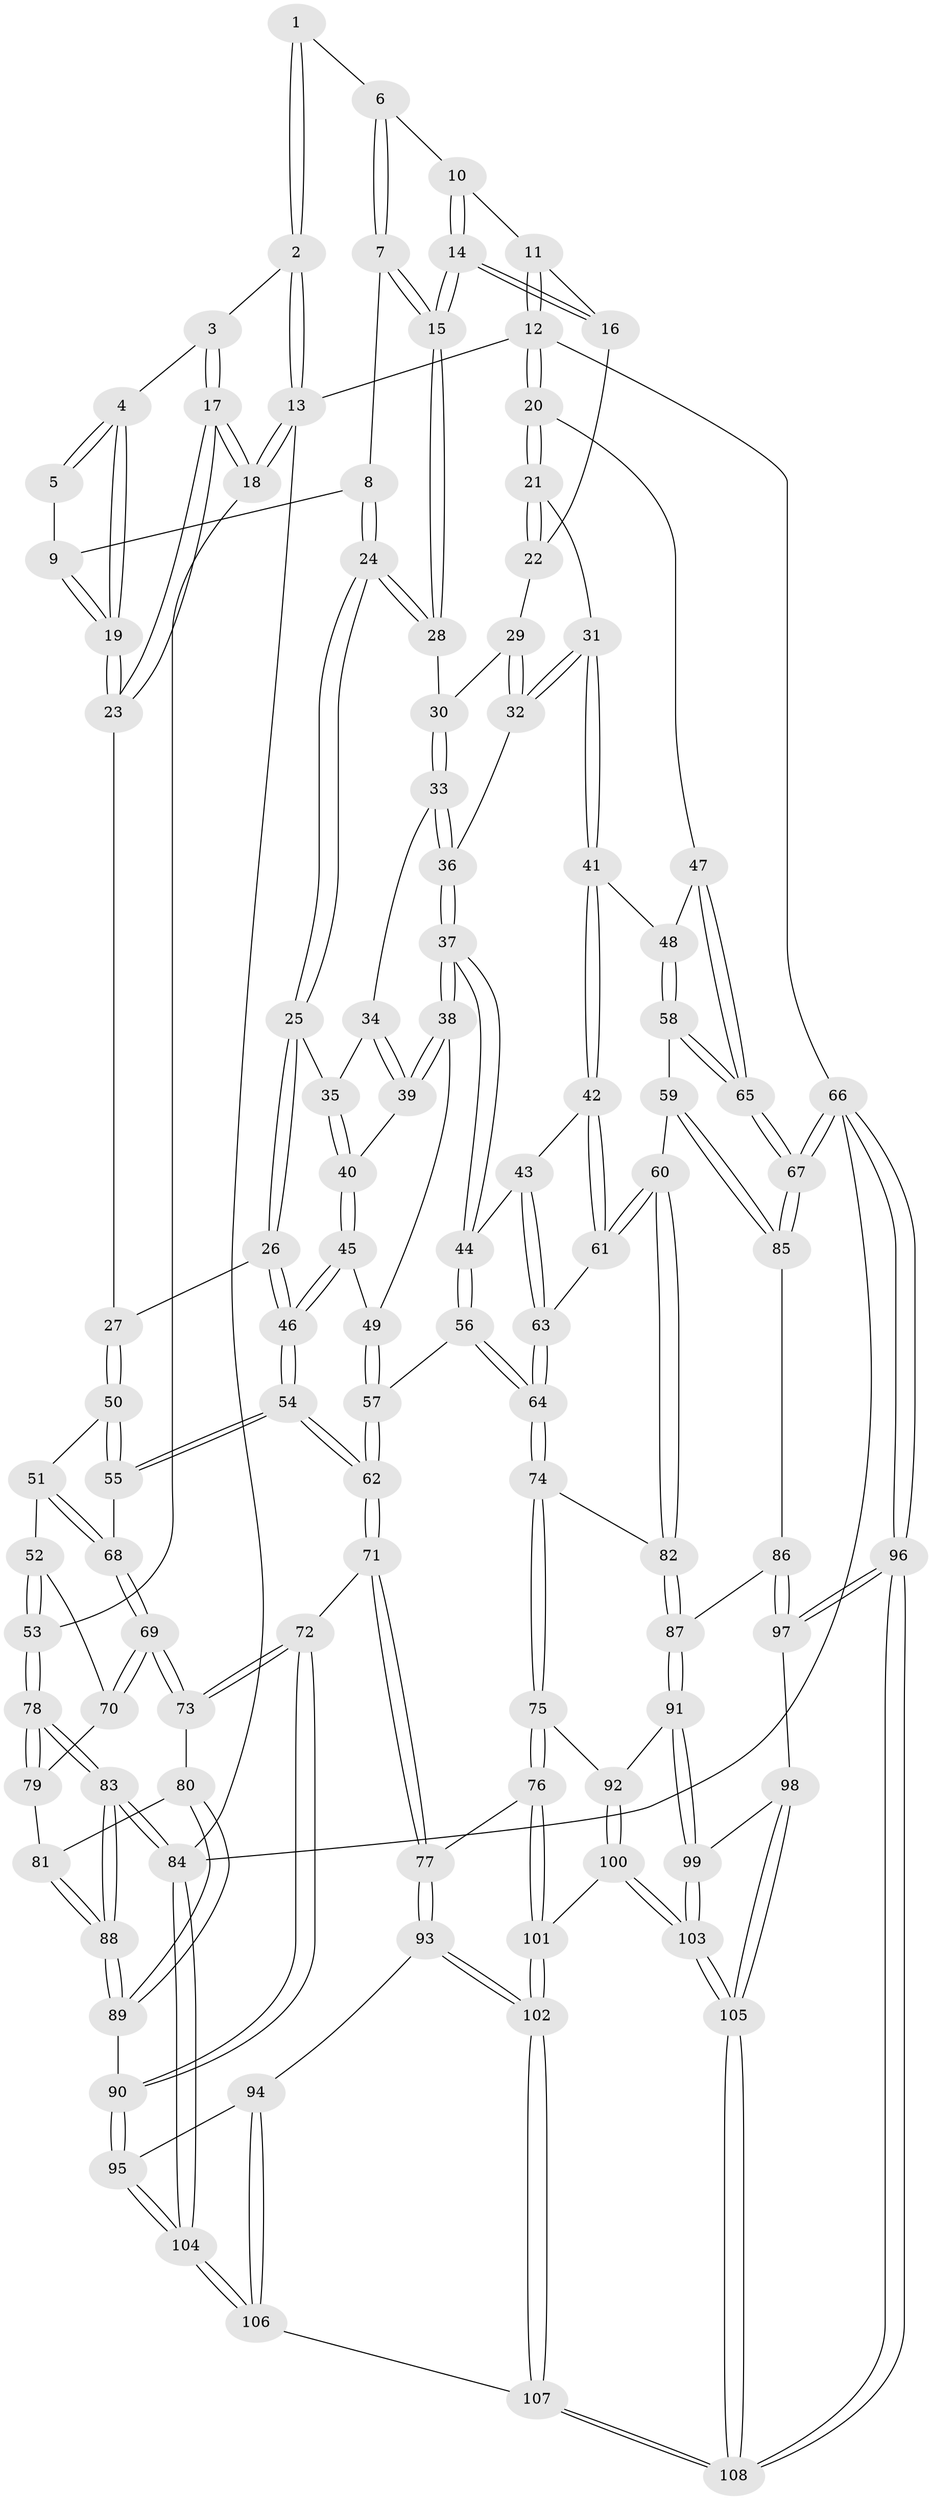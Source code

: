 // Generated by graph-tools (version 1.1) at 2025/27/03/09/25 03:27:06]
// undirected, 108 vertices, 267 edges
graph export_dot {
graph [start="1"]
  node [color=gray90,style=filled];
  1 [pos="+0.3360148427429103+0"];
  2 [pos="+0+0"];
  3 [pos="+0.09448930518668587+0.051366426675354286"];
  4 [pos="+0.1309601381463093+0.09860188036609842"];
  5 [pos="+0.26567058173186964+0"];
  6 [pos="+0.3862122919692541+0"];
  7 [pos="+0.32485628533634375+0.1282535511575447"];
  8 [pos="+0.290894124629889+0.15025137322500776"];
  9 [pos="+0.2545781824616931+0.11745066886360458"];
  10 [pos="+0.42950823758518547+0"];
  11 [pos="+0.8483555612556986+0"];
  12 [pos="+1+0"];
  13 [pos="+0+0"];
  14 [pos="+0.4972978830294624+0.0854025510307843"];
  15 [pos="+0.487333777493378+0.15468434536333087"];
  16 [pos="+0.6970500489495706+0.08203140582167472"];
  17 [pos="+0+0.22486335059053308"];
  18 [pos="+0+0.23113107975235703"];
  19 [pos="+0.13505308285300305+0.14066332170771256"];
  20 [pos="+1+0.07481628425883463"];
  21 [pos="+0.7865929101848074+0.19319209465571743"];
  22 [pos="+0.708857355886897+0.1286009292057165"];
  23 [pos="+0.10363720337575422+0.22327367596102218"];
  24 [pos="+0.2909929032468755+0.26604617956767496"];
  25 [pos="+0.2793085170449418+0.2867885467785447"];
  26 [pos="+0.2055985627580674+0.3178106132653456"];
  27 [pos="+0.20022007615965595+0.3187724976613593"];
  28 [pos="+0.4876071127374155+0.15724603337197507"];
  29 [pos="+0.62343075933781+0.20577998670978312"];
  30 [pos="+0.5203040575369668+0.2114454209186567"];
  31 [pos="+0.7336886360893728+0.31321997195768586"];
  32 [pos="+0.7218541959700091+0.30769095520517425"];
  33 [pos="+0.5178909403252753+0.2940534090350075"];
  34 [pos="+0.5154719802235956+0.2954492500548196"];
  35 [pos="+0.29199237058372046+0.2938302111877567"];
  36 [pos="+0.5321877579567553+0.3098764887294574"];
  37 [pos="+0.5805493173999957+0.4280887642932811"];
  38 [pos="+0.47163079947178616+0.450459640566019"];
  39 [pos="+0.43459799760891116+0.37451155770108246"];
  40 [pos="+0.38827192965057883+0.38201480675906974"];
  41 [pos="+0.7444873070809189+0.34680923855977236"];
  42 [pos="+0.6930332770150386+0.4159422566119428"];
  43 [pos="+0.6194801256033812+0.44274440528666076"];
  44 [pos="+0.5904635527438211+0.4367731673048727"];
  45 [pos="+0.3674325810059981+0.45683406347664596"];
  46 [pos="+0.3514812680106252+0.4798066133620789"];
  47 [pos="+1+0.11329148751550899"];
  48 [pos="+0.8753735171392941+0.3878950927471835"];
  49 [pos="+0.47162552541897373+0.45046706603931724"];
  50 [pos="+0.16022365636296437+0.4103732597018635"];
  51 [pos="+0.12459321700488633+0.4495458510606248"];
  52 [pos="+0.10399486686131656+0.46356197978756414"];
  53 [pos="+0+0.38834176373666435"];
  54 [pos="+0.34452153102747896+0.5251882969754259"];
  55 [pos="+0.3092990869946054+0.524585924149228"];
  56 [pos="+0.5248599015982873+0.5520476404174428"];
  57 [pos="+0.45255141708355767+0.5496991993056326"];
  58 [pos="+0.8744425721513035+0.5055228342195595"];
  59 [pos="+0.8230337766388902+0.575080407391959"];
  60 [pos="+0.8119038841819696+0.5733102450059119"];
  61 [pos="+0.785882519349161+0.5631416545285854"];
  62 [pos="+0.39072358581223693+0.5813683931193026"];
  63 [pos="+0.6554830520069471+0.580911554065436"];
  64 [pos="+0.6020766810320216+0.643652136605564"];
  65 [pos="+1+0.5577116130428302"];
  66 [pos="+1+1"];
  67 [pos="+1+0.6509957622520093"];
  68 [pos="+0.23883307947690646+0.565510726328259"];
  69 [pos="+0.20847226866433644+0.632815487793764"];
  70 [pos="+0.09796899028972272+0.5532212732526478"];
  71 [pos="+0.38299288397724457+0.680619469257296"];
  72 [pos="+0.2622913667336982+0.7240367924443685"];
  73 [pos="+0.20892336394365643+0.6344085827667248"];
  74 [pos="+0.5961509456514921+0.6949835256802231"];
  75 [pos="+0.5794053916166335+0.7173609693305646"];
  76 [pos="+0.5131316120651674+0.7526192084874699"];
  77 [pos="+0.48276578217562627+0.7533733594630423"];
  78 [pos="+0+0.6047846888232485"];
  79 [pos="+0.08618498975566234+0.5686919232276854"];
  80 [pos="+0.13604573135970496+0.6582339442982239"];
  81 [pos="+0.06677691306168475+0.6432386806982059"];
  82 [pos="+0.682605995365568+0.7002025710427422"];
  83 [pos="+0+0.954460354902824"];
  84 [pos="+0+1"];
  85 [pos="+0.8879399363339695+0.7161878258654389"];
  86 [pos="+0.8809212517366422+0.7286009723722506"];
  87 [pos="+0.8163894989358069+0.7662435791081028"];
  88 [pos="+0+0.8010613768201574"];
  89 [pos="+0.11365736374514347+0.7827138625708905"];
  90 [pos="+0.2276322220923849+0.7786821658381559"];
  91 [pos="+0.7888125577041573+0.8068247745176177"];
  92 [pos="+0.6825619643703994+0.8260635655208695"];
  93 [pos="+0.43562983810926864+0.8429192069762522"];
  94 [pos="+0.29795423628587275+0.8965587737509215"];
  95 [pos="+0.24575402833676946+0.8290286541802054"];
  96 [pos="+1+1"];
  97 [pos="+0.9865997308642313+0.98849495659434"];
  98 [pos="+0.8201009935305462+0.8930074289868655"];
  99 [pos="+0.7890995883462546+0.8169500037081497"];
  100 [pos="+0.6395394681746921+0.9469881199123064"];
  101 [pos="+0.5579361016390815+0.8538578965872158"];
  102 [pos="+0.46967508426949234+0.9736143210231987"];
  103 [pos="+0.661730401758628+1"];
  104 [pos="+0+1"];
  105 [pos="+0.6637674478154325+1"];
  106 [pos="+0.3139603153120228+1"];
  107 [pos="+0.47762207679487106+1"];
  108 [pos="+0.6583645704165666+1"];
  1 -- 2;
  1 -- 2;
  1 -- 6;
  2 -- 3;
  2 -- 13;
  2 -- 13;
  3 -- 4;
  3 -- 17;
  3 -- 17;
  4 -- 5;
  4 -- 5;
  4 -- 19;
  4 -- 19;
  5 -- 9;
  6 -- 7;
  6 -- 7;
  6 -- 10;
  7 -- 8;
  7 -- 15;
  7 -- 15;
  8 -- 9;
  8 -- 24;
  8 -- 24;
  9 -- 19;
  9 -- 19;
  10 -- 11;
  10 -- 14;
  10 -- 14;
  11 -- 12;
  11 -- 12;
  11 -- 16;
  12 -- 13;
  12 -- 20;
  12 -- 20;
  12 -- 66;
  13 -- 18;
  13 -- 18;
  13 -- 84;
  14 -- 15;
  14 -- 15;
  14 -- 16;
  14 -- 16;
  15 -- 28;
  15 -- 28;
  16 -- 22;
  17 -- 18;
  17 -- 18;
  17 -- 23;
  17 -- 23;
  18 -- 53;
  19 -- 23;
  19 -- 23;
  20 -- 21;
  20 -- 21;
  20 -- 47;
  21 -- 22;
  21 -- 22;
  21 -- 31;
  22 -- 29;
  23 -- 27;
  24 -- 25;
  24 -- 25;
  24 -- 28;
  24 -- 28;
  25 -- 26;
  25 -- 26;
  25 -- 35;
  26 -- 27;
  26 -- 46;
  26 -- 46;
  27 -- 50;
  27 -- 50;
  28 -- 30;
  29 -- 30;
  29 -- 32;
  29 -- 32;
  30 -- 33;
  30 -- 33;
  31 -- 32;
  31 -- 32;
  31 -- 41;
  31 -- 41;
  32 -- 36;
  33 -- 34;
  33 -- 36;
  33 -- 36;
  34 -- 35;
  34 -- 39;
  34 -- 39;
  35 -- 40;
  35 -- 40;
  36 -- 37;
  36 -- 37;
  37 -- 38;
  37 -- 38;
  37 -- 44;
  37 -- 44;
  38 -- 39;
  38 -- 39;
  38 -- 49;
  39 -- 40;
  40 -- 45;
  40 -- 45;
  41 -- 42;
  41 -- 42;
  41 -- 48;
  42 -- 43;
  42 -- 61;
  42 -- 61;
  43 -- 44;
  43 -- 63;
  43 -- 63;
  44 -- 56;
  44 -- 56;
  45 -- 46;
  45 -- 46;
  45 -- 49;
  46 -- 54;
  46 -- 54;
  47 -- 48;
  47 -- 65;
  47 -- 65;
  48 -- 58;
  48 -- 58;
  49 -- 57;
  49 -- 57;
  50 -- 51;
  50 -- 55;
  50 -- 55;
  51 -- 52;
  51 -- 68;
  51 -- 68;
  52 -- 53;
  52 -- 53;
  52 -- 70;
  53 -- 78;
  53 -- 78;
  54 -- 55;
  54 -- 55;
  54 -- 62;
  54 -- 62;
  55 -- 68;
  56 -- 57;
  56 -- 64;
  56 -- 64;
  57 -- 62;
  57 -- 62;
  58 -- 59;
  58 -- 65;
  58 -- 65;
  59 -- 60;
  59 -- 85;
  59 -- 85;
  60 -- 61;
  60 -- 61;
  60 -- 82;
  60 -- 82;
  61 -- 63;
  62 -- 71;
  62 -- 71;
  63 -- 64;
  63 -- 64;
  64 -- 74;
  64 -- 74;
  65 -- 67;
  65 -- 67;
  66 -- 67;
  66 -- 67;
  66 -- 96;
  66 -- 96;
  66 -- 84;
  67 -- 85;
  67 -- 85;
  68 -- 69;
  68 -- 69;
  69 -- 70;
  69 -- 70;
  69 -- 73;
  69 -- 73;
  70 -- 79;
  71 -- 72;
  71 -- 77;
  71 -- 77;
  72 -- 73;
  72 -- 73;
  72 -- 90;
  72 -- 90;
  73 -- 80;
  74 -- 75;
  74 -- 75;
  74 -- 82;
  75 -- 76;
  75 -- 76;
  75 -- 92;
  76 -- 77;
  76 -- 101;
  76 -- 101;
  77 -- 93;
  77 -- 93;
  78 -- 79;
  78 -- 79;
  78 -- 83;
  78 -- 83;
  79 -- 81;
  80 -- 81;
  80 -- 89;
  80 -- 89;
  81 -- 88;
  81 -- 88;
  82 -- 87;
  82 -- 87;
  83 -- 84;
  83 -- 84;
  83 -- 88;
  83 -- 88;
  84 -- 104;
  84 -- 104;
  85 -- 86;
  86 -- 87;
  86 -- 97;
  86 -- 97;
  87 -- 91;
  87 -- 91;
  88 -- 89;
  88 -- 89;
  89 -- 90;
  90 -- 95;
  90 -- 95;
  91 -- 92;
  91 -- 99;
  91 -- 99;
  92 -- 100;
  92 -- 100;
  93 -- 94;
  93 -- 102;
  93 -- 102;
  94 -- 95;
  94 -- 106;
  94 -- 106;
  95 -- 104;
  95 -- 104;
  96 -- 97;
  96 -- 97;
  96 -- 108;
  96 -- 108;
  97 -- 98;
  98 -- 99;
  98 -- 105;
  98 -- 105;
  99 -- 103;
  99 -- 103;
  100 -- 101;
  100 -- 103;
  100 -- 103;
  101 -- 102;
  101 -- 102;
  102 -- 107;
  102 -- 107;
  103 -- 105;
  103 -- 105;
  104 -- 106;
  104 -- 106;
  105 -- 108;
  105 -- 108;
  106 -- 107;
  107 -- 108;
  107 -- 108;
}
